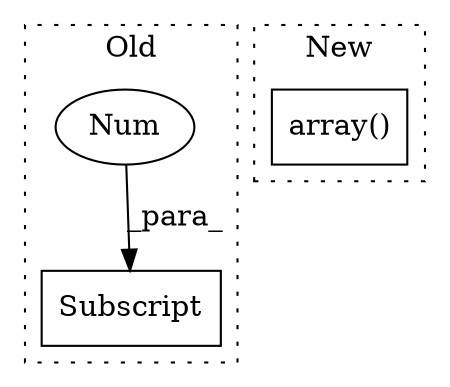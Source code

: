 digraph G {
subgraph cluster0 {
1 [label="Subscript" a="63" s="8198,0" l="19,0" shape="box"];
3 [label="Num" a="76" s="8215" l="1" shape="ellipse"];
label = "Old";
style="dotted";
}
subgraph cluster1 {
2 [label="array()" a="75" s="8261,8273" l="9,17" shape="box"];
label = "New";
style="dotted";
}
3 -> 1 [label="_para_"];
}